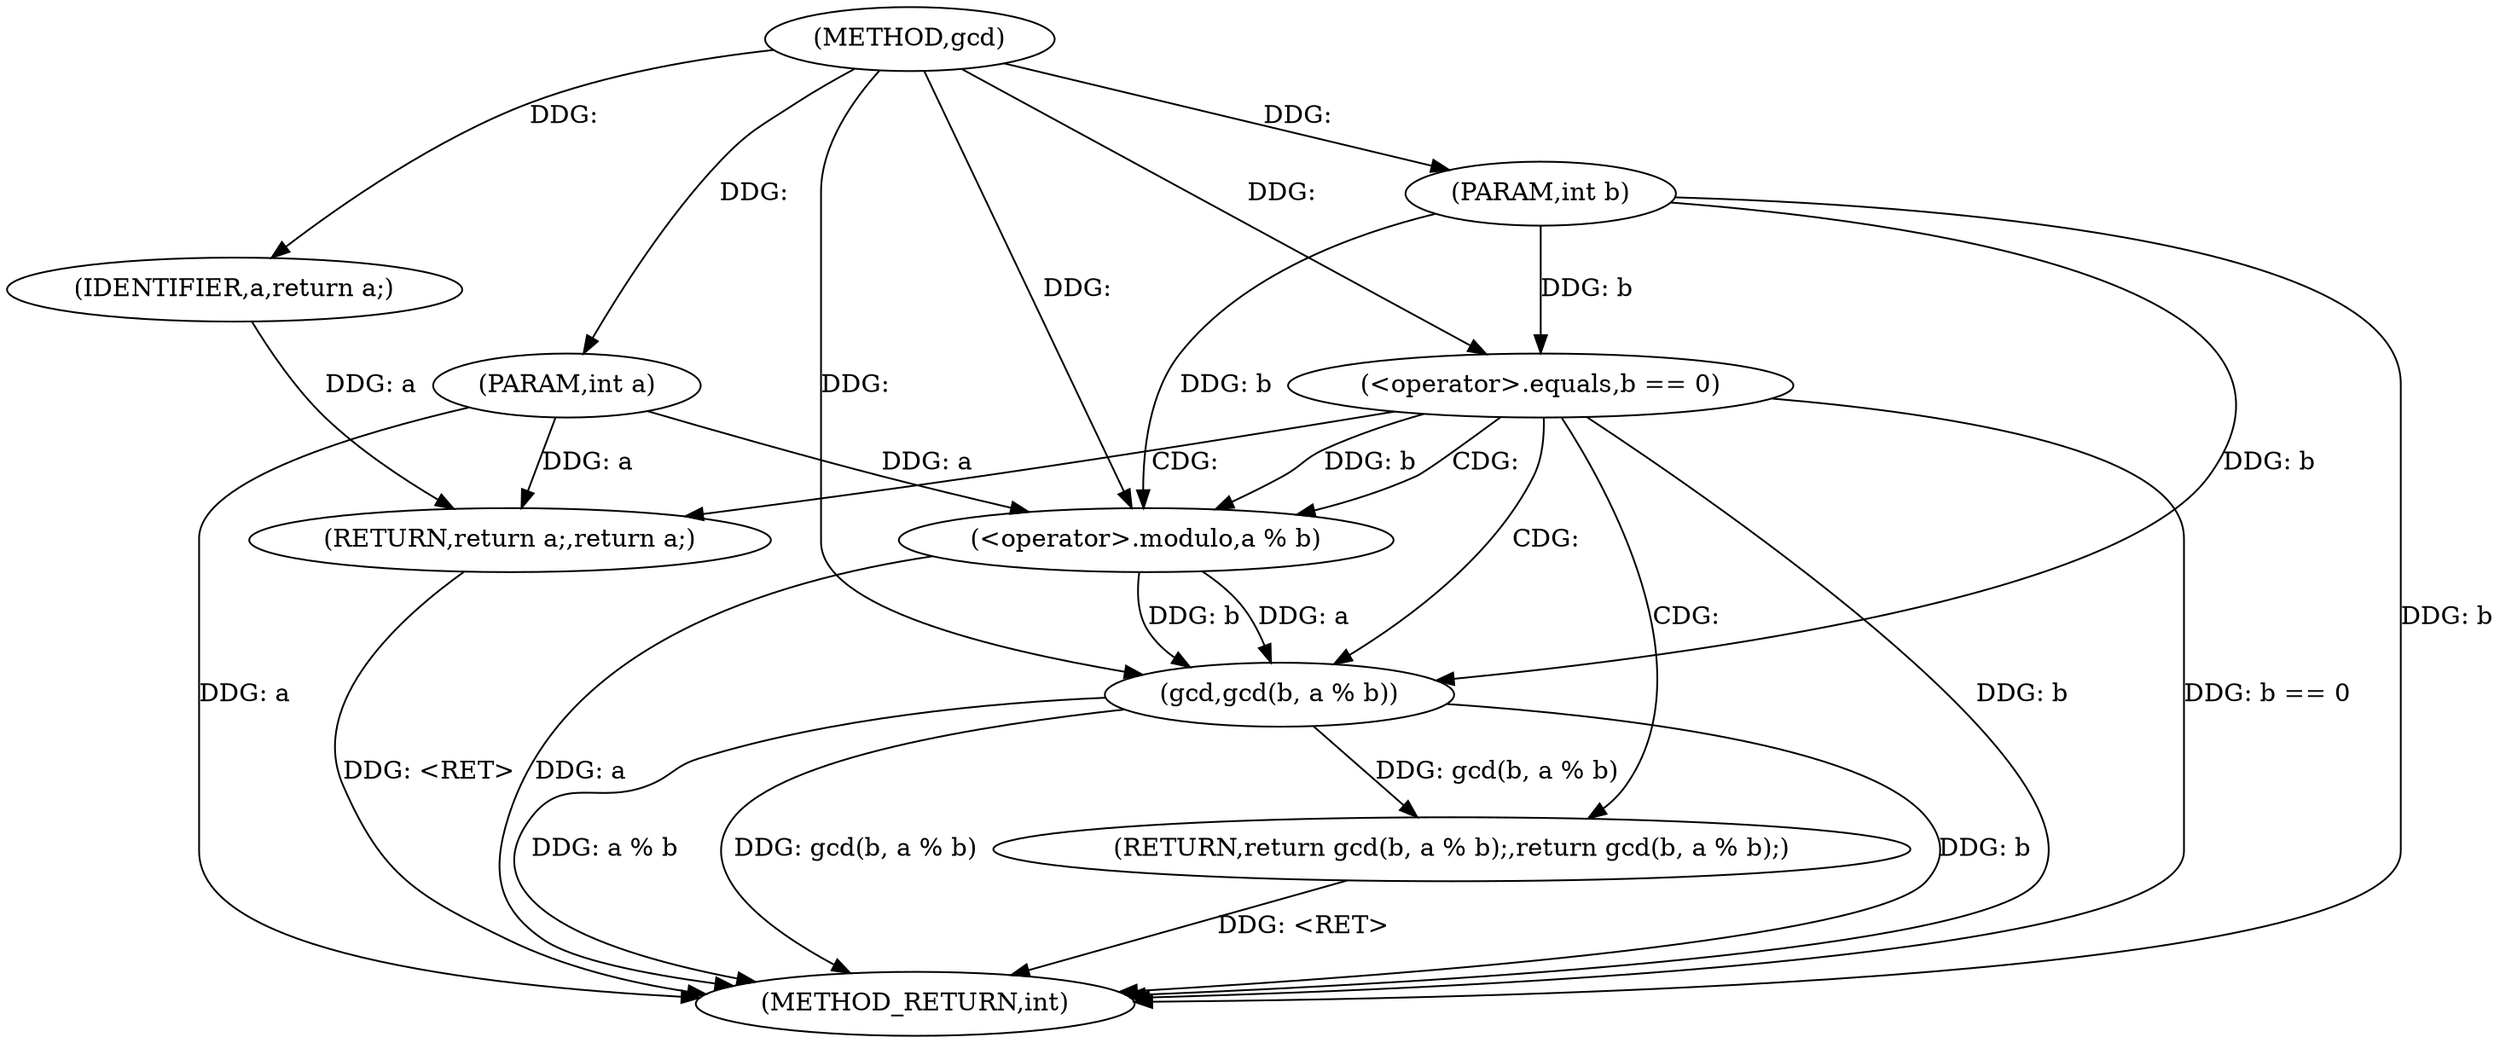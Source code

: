 digraph "gcd" {  
"1000154" [label = "(METHOD,gcd)" ]
"1000170" [label = "(METHOD_RETURN,int)" ]
"1000155" [label = "(PARAM,int a)" ]
"1000156" [label = "(PARAM,int b)" ]
"1000164" [label = "(RETURN,return gcd(b, a % b);,return gcd(b, a % b);)" ]
"1000159" [label = "(<operator>.equals,b == 0)" ]
"1000162" [label = "(RETURN,return a;,return a;)" ]
"1000165" [label = "(gcd,gcd(b, a % b))" ]
"1000163" [label = "(IDENTIFIER,a,return a;)" ]
"1000167" [label = "(<operator>.modulo,a % b)" ]
  "1000162" -> "1000170"  [ label = "DDG: <RET>"] 
  "1000155" -> "1000170"  [ label = "DDG: a"] 
  "1000156" -> "1000170"  [ label = "DDG: b"] 
  "1000159" -> "1000170"  [ label = "DDG: b"] 
  "1000159" -> "1000170"  [ label = "DDG: b == 0"] 
  "1000165" -> "1000170"  [ label = "DDG: b"] 
  "1000167" -> "1000170"  [ label = "DDG: a"] 
  "1000165" -> "1000170"  [ label = "DDG: a % b"] 
  "1000165" -> "1000170"  [ label = "DDG: gcd(b, a % b)"] 
  "1000164" -> "1000170"  [ label = "DDG: <RET>"] 
  "1000154" -> "1000155"  [ label = "DDG: "] 
  "1000154" -> "1000156"  [ label = "DDG: "] 
  "1000165" -> "1000164"  [ label = "DDG: gcd(b, a % b)"] 
  "1000163" -> "1000162"  [ label = "DDG: a"] 
  "1000155" -> "1000162"  [ label = "DDG: a"] 
  "1000156" -> "1000159"  [ label = "DDG: b"] 
  "1000154" -> "1000159"  [ label = "DDG: "] 
  "1000154" -> "1000163"  [ label = "DDG: "] 
  "1000167" -> "1000165"  [ label = "DDG: b"] 
  "1000156" -> "1000165"  [ label = "DDG: b"] 
  "1000154" -> "1000165"  [ label = "DDG: "] 
  "1000167" -> "1000165"  [ label = "DDG: a"] 
  "1000155" -> "1000167"  [ label = "DDG: a"] 
  "1000154" -> "1000167"  [ label = "DDG: "] 
  "1000159" -> "1000167"  [ label = "DDG: b"] 
  "1000156" -> "1000167"  [ label = "DDG: b"] 
  "1000159" -> "1000162"  [ label = "CDG: "] 
  "1000159" -> "1000164"  [ label = "CDG: "] 
  "1000159" -> "1000167"  [ label = "CDG: "] 
  "1000159" -> "1000165"  [ label = "CDG: "] 
}
